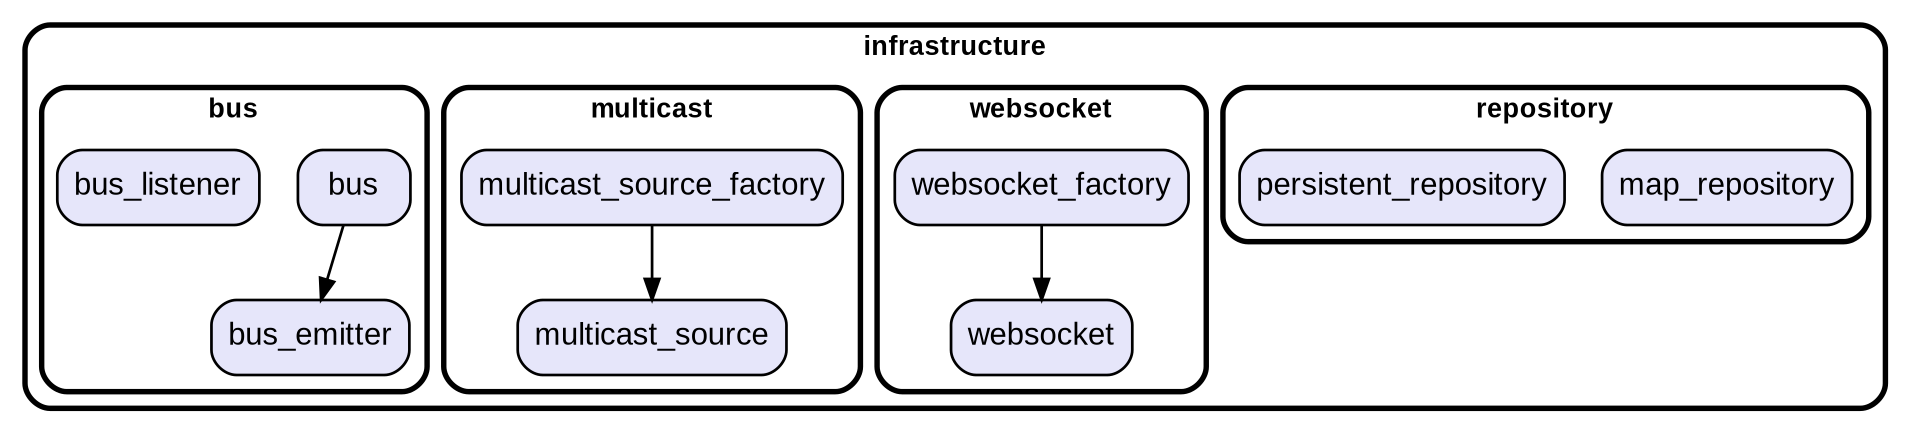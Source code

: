 digraph "" {
  graph [style=rounded fontname="Arial Black" fontsize=13 penwidth=2.6];
  node [shape=rect style="filled,rounded" fontname=Arial fontsize=15 fillcolor=Lavender penwidth=1.3];
  edge [penwidth=1.3];
  "/repository/map_repository.dart" [label="map_repository"];
  "/repository/persistent_repository.dart" [label="persistent_repository"];
  "/websocket/websocket.dart" [label="websocket"];
  "/websocket/websocket_factory.dart" [label="websocket_factory"];
  "/multicast/multicast_source_factory.dart" [label="multicast_source_factory"];
  "/multicast/multicast_source.dart" [label="multicast_source"];
  "/bus/bus_emitter.dart" [label="bus_emitter"];
  "/bus/bus.dart" [label="bus"];
  "/bus/bus_listener.dart" [label="bus_listener"];
  subgraph "cluster~" {
    label="infrastructure";
    subgraph "cluster~/repository" {
      label="repository";
      "/repository/map_repository.dart";
      "/repository/persistent_repository.dart";
    }
    subgraph "cluster~/websocket" {
      label="websocket";
      "/websocket/websocket.dart";
      "/websocket/websocket_factory.dart";
    }
    subgraph "cluster~/multicast" {
      label="multicast";
      "/multicast/multicast_source_factory.dart";
      "/multicast/multicast_source.dart";
    }
    subgraph "cluster~/bus" {
      label="bus";
      "/bus/bus_emitter.dart";
      "/bus/bus.dart";
      "/bus/bus_listener.dart";
    }
  }
  "/websocket/websocket_factory.dart" -> "/websocket/websocket.dart";
  "/multicast/multicast_source_factory.dart" -> "/multicast/multicast_source.dart";
  "/bus/bus.dart" -> "/bus/bus_emitter.dart";
}
